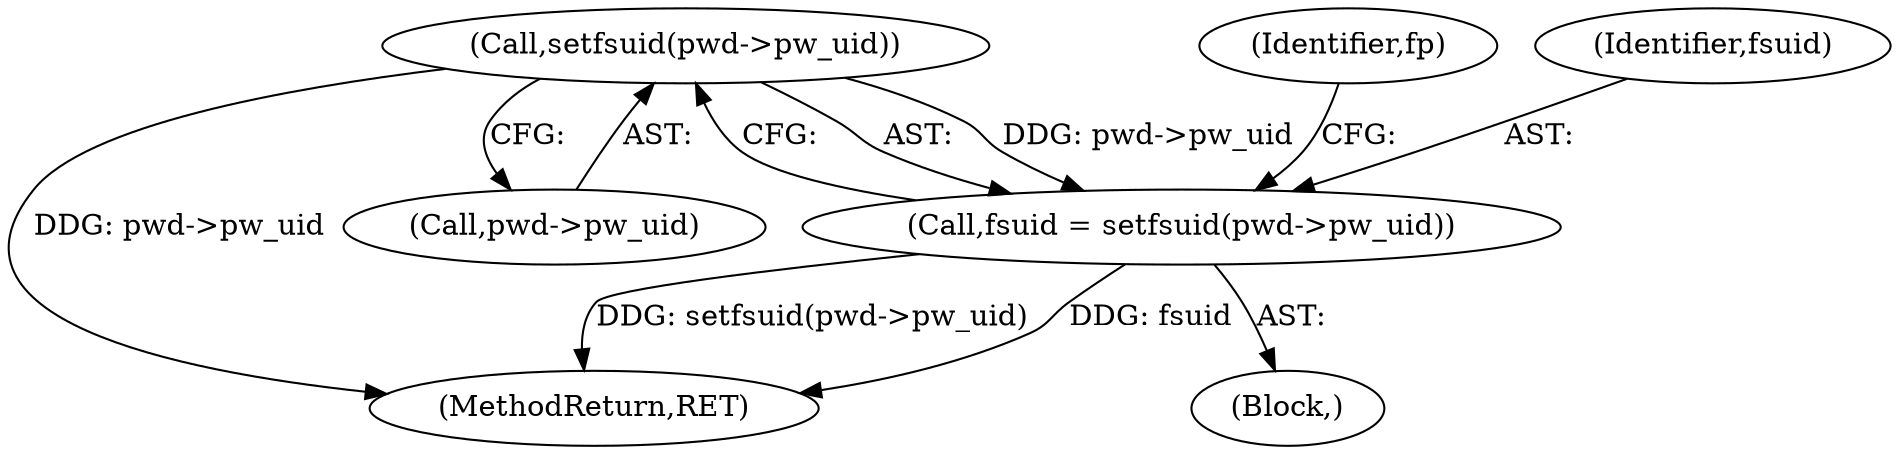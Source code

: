 digraph "0_altlinux_ffe7058c70253d574b1963c7c93002bd410fddc9@pointer" {
"1000171" [label="(Call,setfsuid(pwd->pw_uid))"];
"1000169" [label="(Call,fsuid = setfsuid(pwd->pw_uid))"];
"1000114" [label="(Block,)"];
"1000171" [label="(Call,setfsuid(pwd->pw_uid))"];
"1000169" [label="(Call,fsuid = setfsuid(pwd->pw_uid))"];
"1000316" [label="(MethodReturn,RET)"];
"1000176" [label="(Identifier,fp)"];
"1000172" [label="(Call,pwd->pw_uid)"];
"1000170" [label="(Identifier,fsuid)"];
"1000171" -> "1000169"  [label="AST: "];
"1000171" -> "1000172"  [label="CFG: "];
"1000172" -> "1000171"  [label="AST: "];
"1000169" -> "1000171"  [label="CFG: "];
"1000171" -> "1000316"  [label="DDG: pwd->pw_uid"];
"1000171" -> "1000169"  [label="DDG: pwd->pw_uid"];
"1000169" -> "1000114"  [label="AST: "];
"1000170" -> "1000169"  [label="AST: "];
"1000176" -> "1000169"  [label="CFG: "];
"1000169" -> "1000316"  [label="DDG: setfsuid(pwd->pw_uid)"];
"1000169" -> "1000316"  [label="DDG: fsuid"];
}

